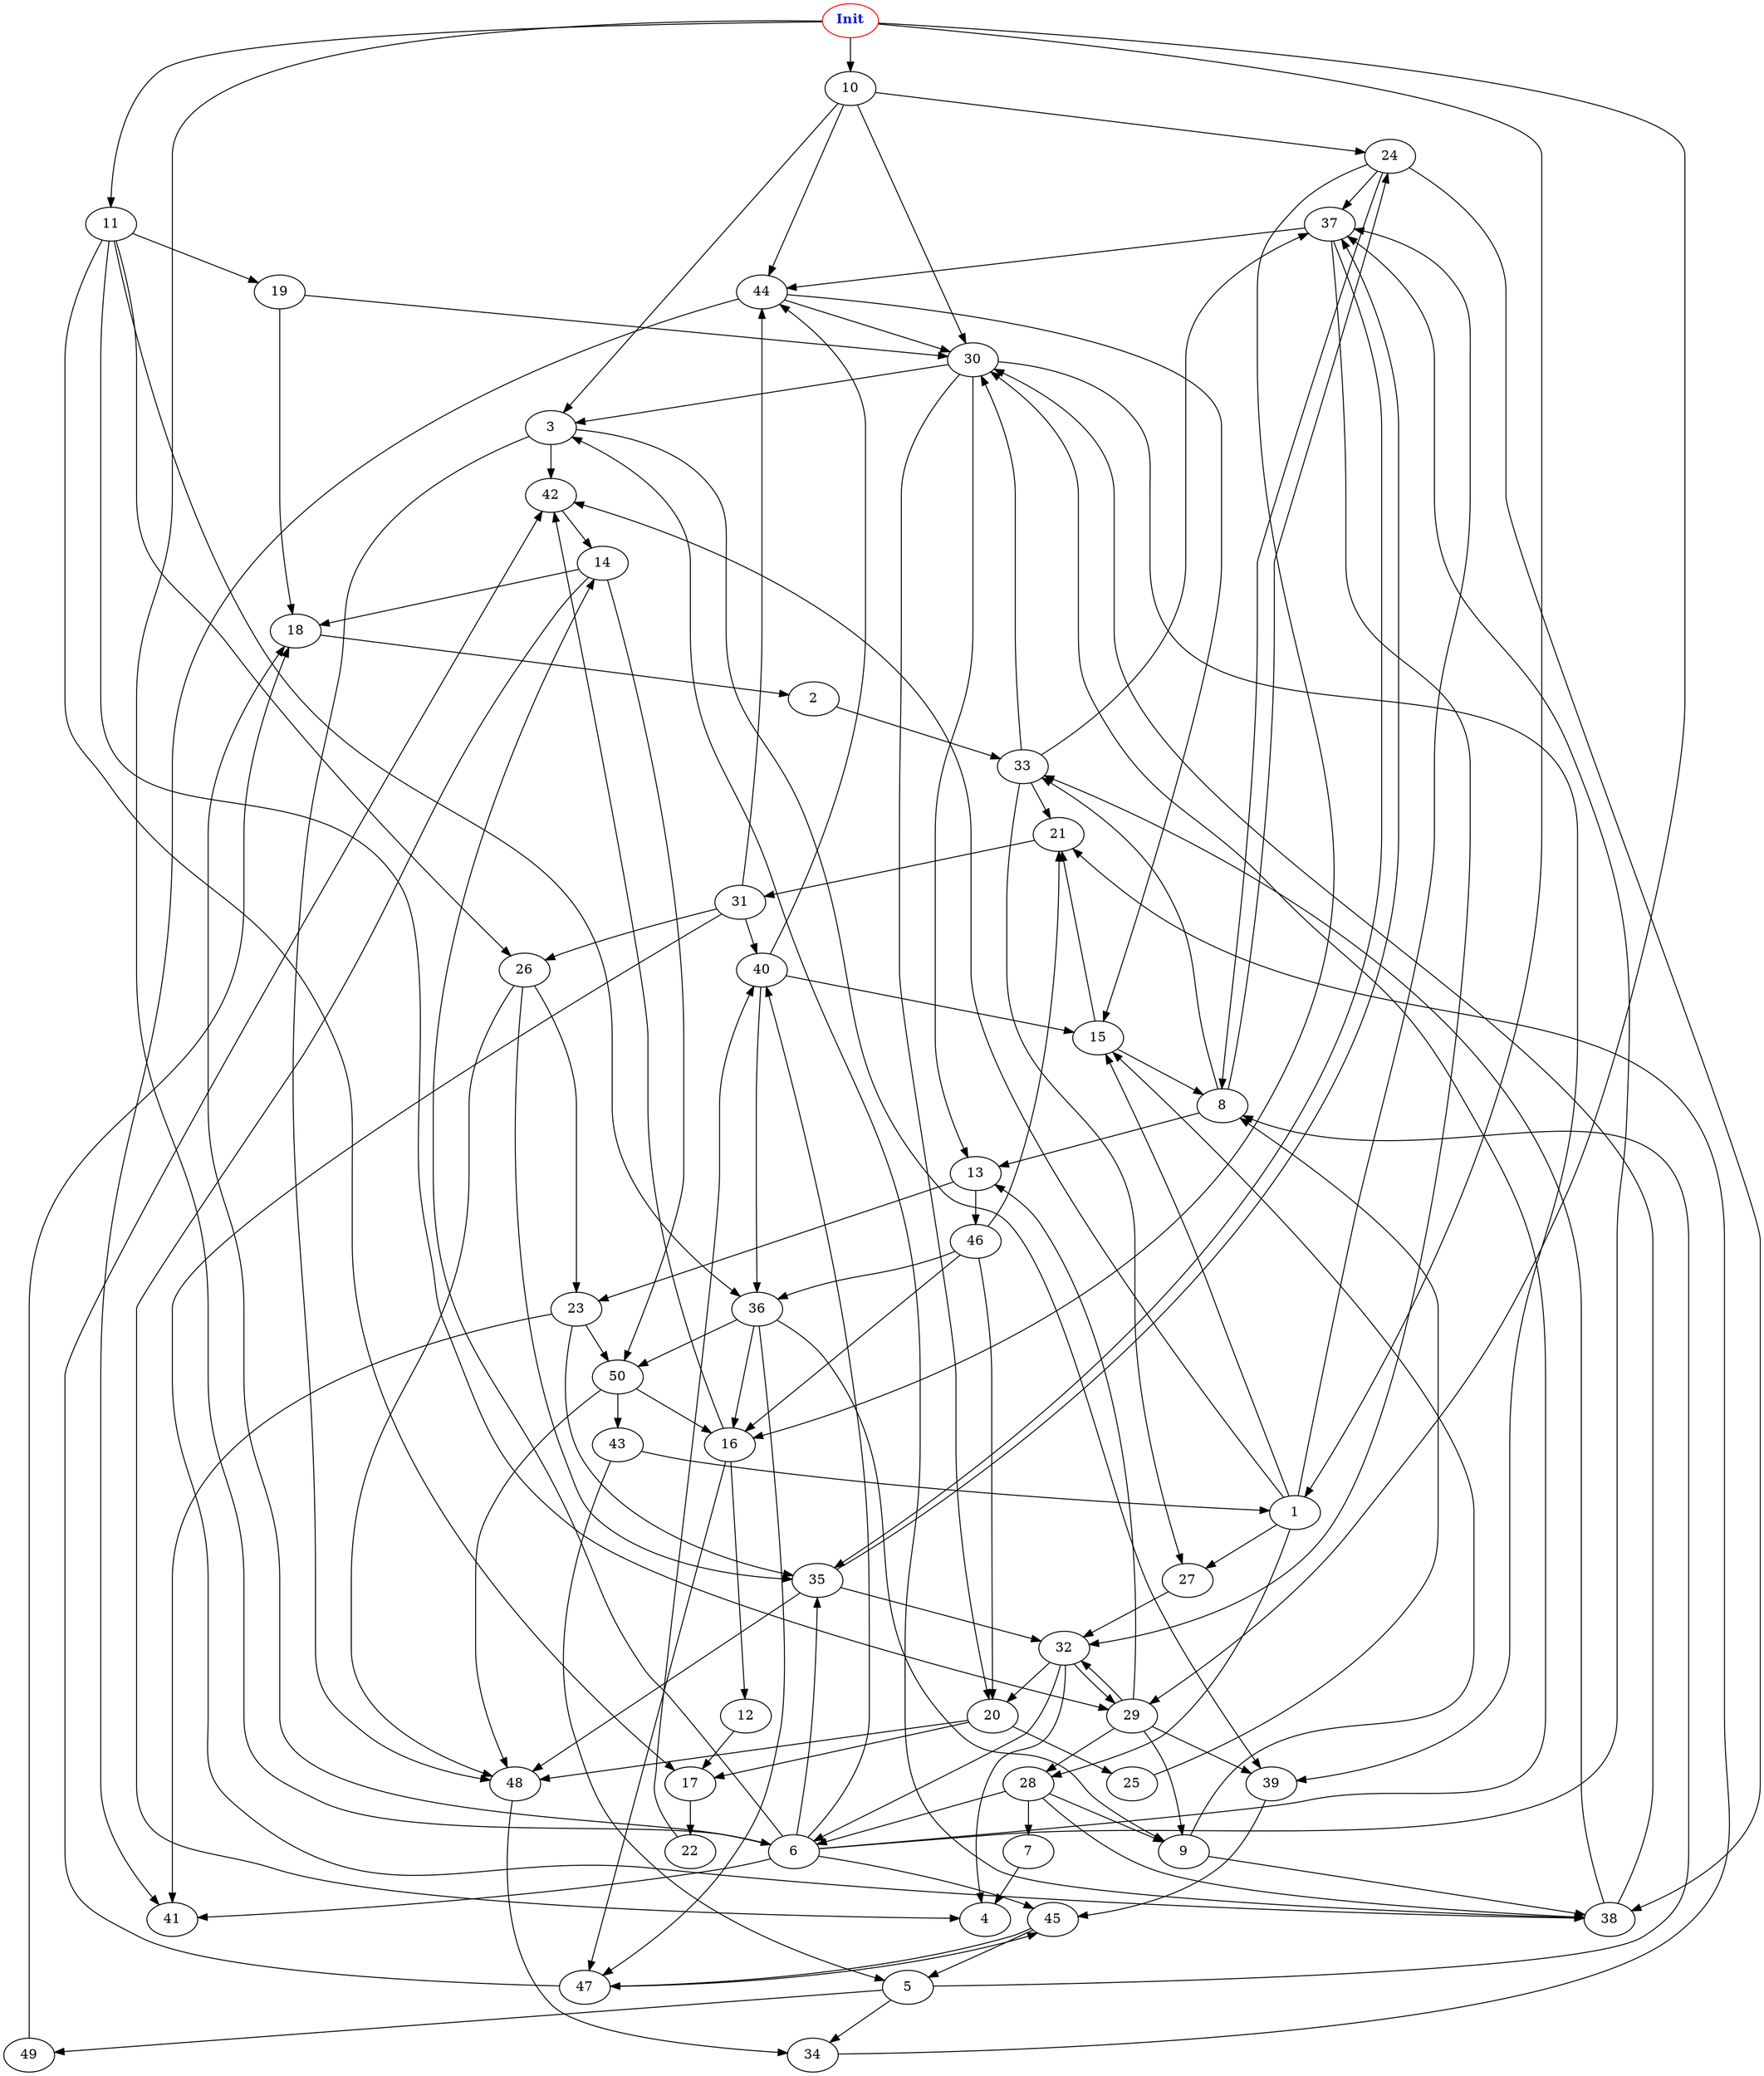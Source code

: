 digraph "Net Graph with 51 nodes" {
edge ["class"="link-class"]
"0" ["color"="red","label"=<<b>Init</b>>,"fontcolor"="#1020d0"]
"0" -> "10" ["weight"="9.0"]
"0" -> "6" ["weight"="7.0"]
"0" -> "11" ["weight"="8.0"]
"0" -> "1" ["weight"="7.0"]
"0" -> "29" ["weight"="6.0"]
"10" -> "24" ["weight"="5.0"]
"10" -> "44" ["weight"="9.0"]
"10" -> "3" ["weight"="1.0"]
"10" -> "30" ["weight"="7.0"]
"6" -> "40" ["weight"="1.0"]
"6" -> "45" ["weight"="1.0"]
"6" -> "18" ["weight"="6.0"]
"6" -> "35" ["weight"="9.0"]
"6" -> "30" ["weight"="2.0"]
"6" -> "37" ["weight"="2.0"]
"6" -> "41" ["weight"="5.0"]
"6" -> "14" ["weight"="6.0"]
"11" -> "36" ["weight"="6.0"]
"11" -> "26" ["weight"="1.0"]
"11" -> "17" ["weight"="2.0"]
"11" -> "29" ["weight"="4.0"]
"11" -> "19" ["weight"="3.0"]
"1" -> "37" ["weight"="9.0"]
"1" -> "27" ["weight"="6.0"]
"1" -> "15" ["weight"="4.0"]
"1" -> "42" ["weight"="5.0"]
"1" -> "28" ["weight"="7.0"]
"29" -> "13" ["weight"="8.0"]
"29" -> "9" ["weight"="4.0"]
"29" -> "32" ["weight"="1.0"]
"29" -> "39" ["weight"="7.0"]
"29" -> "28" ["weight"="2.0"]
"5" -> "8" ["weight"="9.0"]
"5" -> "49" ["weight"="6.0"]
"5" -> "34" ["weight"="2.0"]
"8" -> "13" ["weight"="4.0"]
"8" -> "24" ["weight"="9.0"]
"8" -> "33" ["weight"="1.0"]
"49" -> "18" ["weight"="8.0"]
"34" -> "21" ["weight"="4.0"]
"24" -> "16" ["weight"="1.0"]
"24" -> "37" ["weight"="4.0"]
"24" -> "8" ["weight"="6.0"]
"24" -> "38" ["weight"="7.0"]
"44" -> "15" ["weight"="1.0"]
"44" -> "41" ["weight"="6.0"]
"44" -> "30" ["weight"="1.0"]
"3" -> "48" ["weight"="5.0"]
"3" -> "39" ["weight"="1.0"]
"3" -> "42" ["weight"="7.0"]
"48" -> "34" ["weight"="6.0"]
"39" -> "45" ["weight"="9.0"]
"42" -> "14" ["weight"="1.0"]
"30" -> "39" ["weight"="6.0"]
"30" -> "13" ["weight"="5.0"]
"30" -> "20" ["weight"="1.0"]
"30" -> "3" ["weight"="8.0"]
"14" -> "18" ["weight"="8.0"]
"14" -> "4" ["weight"="3.0"]
"14" -> "50" ["weight"="6.0"]
"18" -> "2" ["weight"="6.0"]
"50" -> "43" ["weight"="3.0"]
"50" -> "16" ["weight"="1.0"]
"50" -> "48" ["weight"="6.0"]
"37" -> "44" ["weight"="1.0"]
"37" -> "35" ["weight"="1.0"]
"37" -> "32" ["weight"="9.0"]
"27" -> "32" ["weight"="4.0"]
"15" -> "8" ["weight"="2.0"]
"15" -> "21" ["weight"="1.0"]
"28" -> "9" ["weight"="3.0"]
"28" -> "6" ["weight"="1.0"]
"28" -> "38" ["weight"="1.0"]
"28" -> "7" ["weight"="1.0"]
"40" -> "44" ["weight"="1.0"]
"40" -> "15" ["weight"="6.0"]
"40" -> "36" ["weight"="1.0"]
"45" -> "5" ["weight"="1.0"]
"45" -> "47" ["weight"="5.0"]
"35" -> "37" ["weight"="9.0"]
"35" -> "32" ["weight"="8.0"]
"35" -> "48" ["weight"="7.0"]
"9" -> "15" ["weight"="2.0"]
"9" -> "38" ["weight"="8.0"]
"38" -> "33" ["weight"="4.0"]
"38" -> "3" ["weight"="1.0"]
"38" -> "30" ["weight"="8.0"]
"2" -> "33" ["weight"="6.0"]
"33" -> "37" ["weight"="9.0"]
"33" -> "27" ["weight"="7.0"]
"33" -> "21" ["weight"="1.0"]
"33" -> "30" ["weight"="6.0"]
"13" -> "23" ["weight"="3.0"]
"13" -> "46" ["weight"="5.0"]
"16" -> "12" ["weight"="6.0"]
"16" -> "47" ["weight"="7.0"]
"16" -> "42" ["weight"="9.0"]
"12" -> "17" ["weight"="7.0"]
"17" -> "22" ["weight"="7.0"]
"47" -> "45" ["weight"="4.0"]
"47" -> "42" ["weight"="4.0"]
"32" -> "4" ["weight"="2.0"]
"32" -> "6" ["weight"="1.0"]
"32" -> "20" ["weight"="5.0"]
"32" -> "29" ["weight"="5.0"]
"20" -> "25" ["weight"="3.0"]
"20" -> "48" ["weight"="3.0"]
"20" -> "17" ["weight"="5.0"]
"25" -> "8" ["weight"="2.0"]
"22" -> "40" ["weight"="5.0"]
"23" -> "35" ["weight"="7.0"]
"23" -> "50" ["weight"="2.0"]
"23" -> "41" ["weight"="8.0"]
"46" -> "16" ["weight"="4.0"]
"46" -> "20" ["weight"="7.0"]
"46" -> "21" ["weight"="1.0"]
"46" -> "36" ["weight"="2.0"]
"7" -> "4" ["weight"="7.0"]
"21" -> "31" ["weight"="5.0"]
"31" -> "40" ["weight"="2.0"]
"31" -> "44" ["weight"="8.0"]
"31" -> "38" ["weight"="1.0"]
"31" -> "26" ["weight"="7.0"]
"36" -> "16" ["weight"="7.0"]
"36" -> "9" ["weight"="4.0"]
"36" -> "47" ["weight"="2.0"]
"36" -> "50" ["weight"="4.0"]
"43" -> "5" ["weight"="2.0"]
"43" -> "1" ["weight"="1.0"]
"26" -> "23" ["weight"="3.0"]
"26" -> "35" ["weight"="1.0"]
"26" -> "48" ["weight"="1.0"]
"19" -> "18" ["weight"="9.0"]
"19" -> "30" ["weight"="3.0"]
}